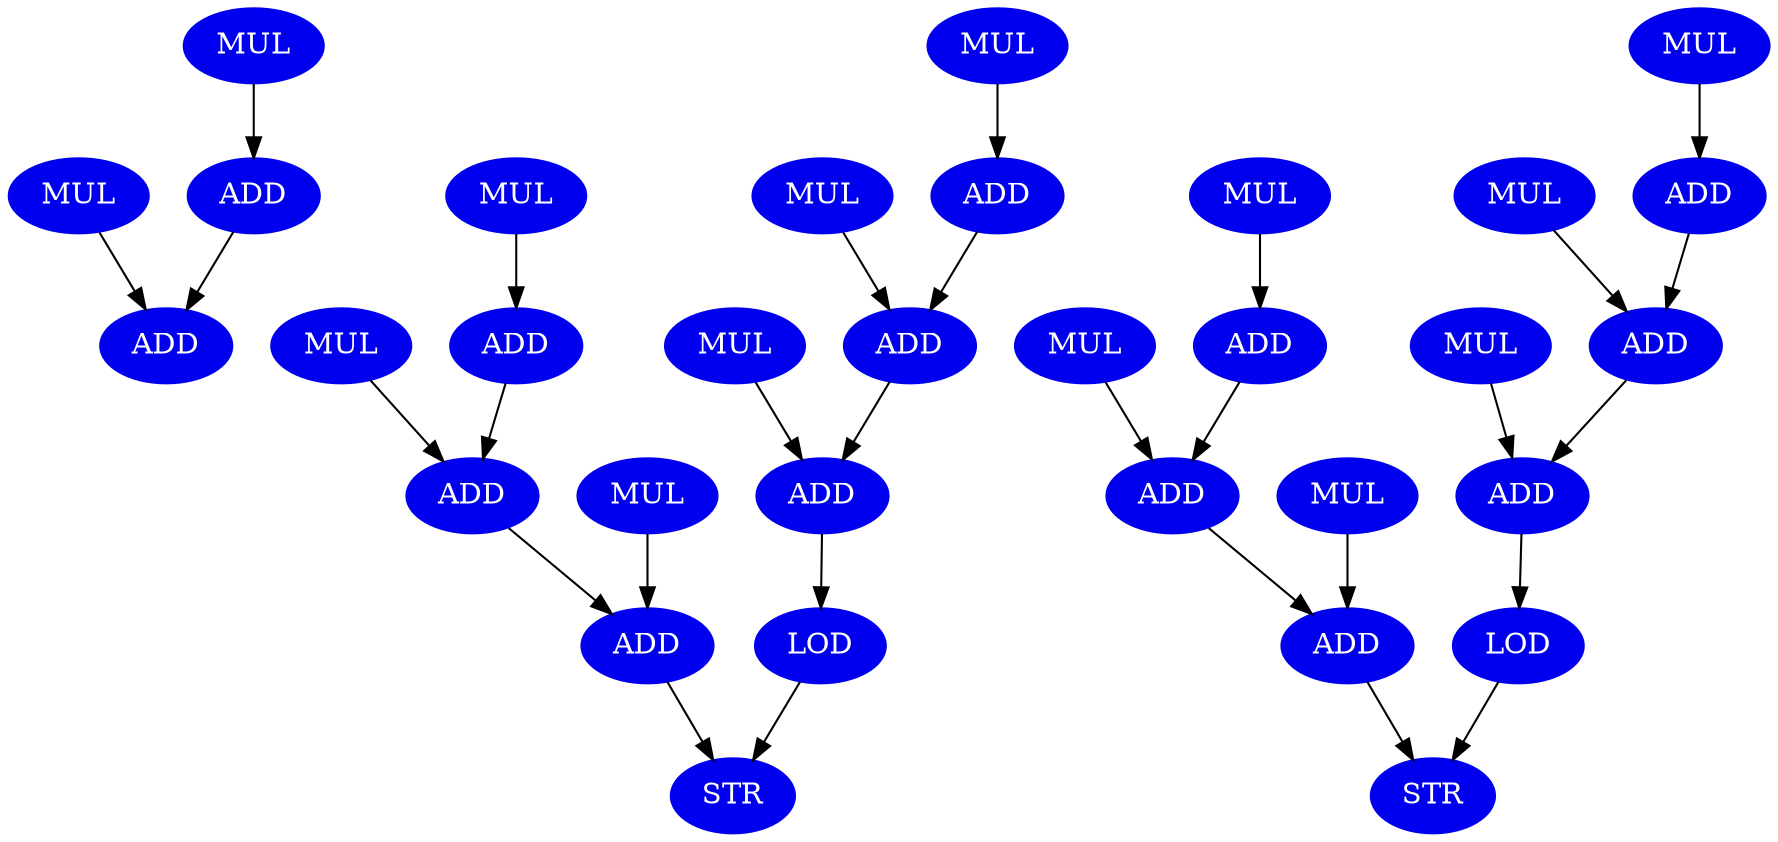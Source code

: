digraph motion_vectors_dfg__7 {
    node [fontcolor=white,style=filled,color=blue2];
    MUL_1 [label = MUL ];
    MUL_3 [label = MUL ];
    ADD_6 [label = ADD ];
    ADD_8 [label = ADD ];
    MUL_12 [label = MUL ];
    MUL_13 [label = MUL ];
    MUL_15 [label = MUL ];
    ADD_18 [label = ADD ];
    ADD_20 [label = ADD ];
    ADD_22 [label = ADD ];
    LOD_23 [label = LOD ];
    MUL_26 [label = MUL ];
    MUL_27 [label = MUL ];
    MUL_29 [label = MUL ];
    ADD_32 [label = ADD ];
    ADD_34 [label = ADD ];
    ADD_36 [label = ADD ];
    STR_37 [label = STR ];
    MUL_39 [label = MUL ];
    MUL_40 [label = MUL ];
    MUL_42 [label = MUL ];
    ADD_45 [label = ADD ];
    ADD_47 [label = ADD ];
    ADD_49 [label = ADD ];
    LOD_50 [label = LOD ];
    MUL_53 [label = MUL ];
    MUL_54 [label = MUL ];
    MUL_56 [label = MUL ];
    ADD_59 [label = ADD ];
    ADD_61 [label = ADD ];
    ADD_63 [label = ADD ];
    STR_64 [label = STR ];
    MUL_1 -> ADD_8 [ name = 0 ];
    MUL_3 -> ADD_6 [ name = 2 ];
    ADD_6 -> ADD_8 [ name = 3 ];
    MUL_12 -> ADD_22 [ name = 5 ];
    MUL_13 -> ADD_20 [ name = 6 ];
    MUL_15 -> ADD_18 [ name = 8 ];
    ADD_18 -> ADD_20 [ name = 9 ];
    ADD_20 -> ADD_22 [ name = 10 ];
    ADD_22 -> LOD_23 [ name = 11 ];
    LOD_23 -> STR_37 [ name = 12 ];
    MUL_26 -> ADD_36 [ name = 14 ];
    MUL_27 -> ADD_34 [ name = 15 ];
    MUL_29 -> ADD_32 [ name = 17 ];
    ADD_32 -> ADD_34 [ name = 18 ];
    ADD_34 -> ADD_36 [ name = 19 ];
    ADD_36 -> STR_37 [ name = 20 ];
    MUL_39 -> ADD_49 [ name = 22 ];
    MUL_40 -> ADD_47 [ name = 23 ];
    MUL_42 -> ADD_45 [ name = 25 ];
    ADD_45 -> ADD_47 [ name = 26 ];
    ADD_47 -> ADD_49 [ name = 27 ];
    ADD_49 -> LOD_50 [ name = 28 ];
    LOD_50 -> STR_64 [ name = 29 ];
    MUL_53 -> ADD_63 [ name = 31 ];
    MUL_54 -> ADD_61 [ name = 32 ];
    MUL_56 -> ADD_59 [ name = 34 ];
    ADD_59 -> ADD_61 [ name = 35 ];
    ADD_61 -> ADD_63 [ name = 36 ];
    ADD_63 -> STR_64 [ name = 37 ];
}